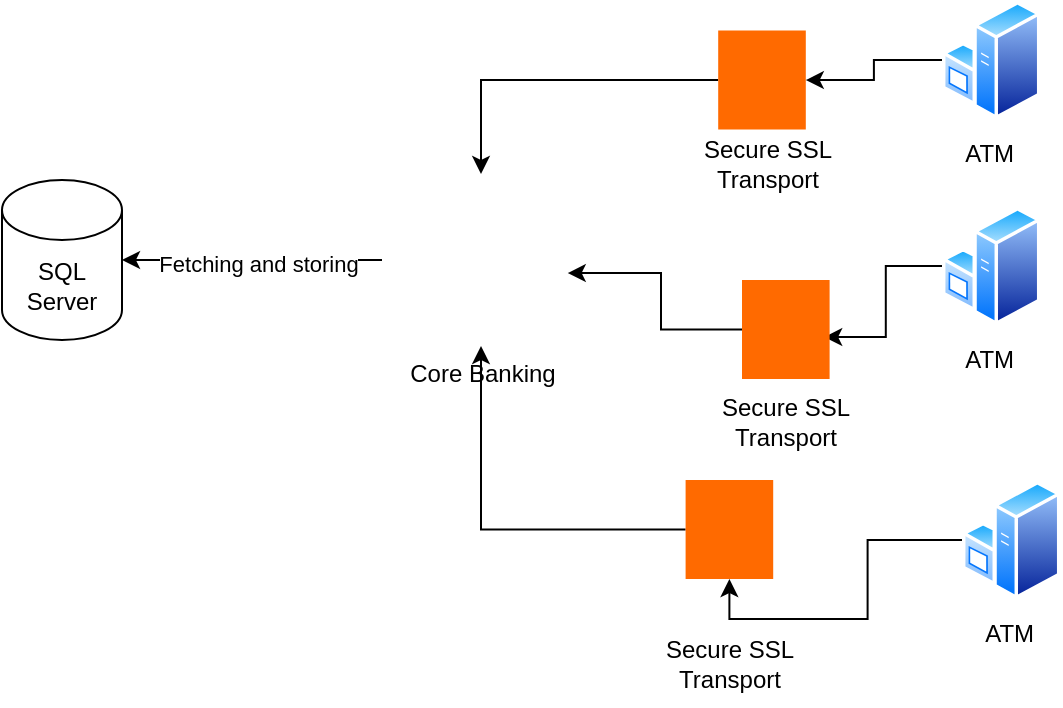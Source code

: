 <mxfile version="26.0.16">
  <diagram name="Page-1" id="i-J0e6kvua2x3EGi91we">
    <mxGraphModel dx="1035" dy="626" grid="1" gridSize="10" guides="1" tooltips="1" connect="1" arrows="1" fold="1" page="1" pageScale="1" pageWidth="850" pageHeight="1100" math="0" shadow="0">
      <root>
        <mxCell id="0" />
        <mxCell id="1" parent="0" />
        <mxCell id="mR1Wt0wzZf2wzcf8F-H--1" value="SQL Server" style="shape=cylinder3;whiteSpace=wrap;html=1;boundedLbl=1;backgroundOutline=1;size=15;" vertex="1" parent="1">
          <mxGeometry x="150" y="200" width="60" height="80" as="geometry" />
        </mxCell>
        <mxCell id="mR1Wt0wzZf2wzcf8F-H--4" style="edgeStyle=orthogonalEdgeStyle;rounded=0;orthogonalLoop=1;jettySize=auto;html=1;" edge="1" parent="1" source="mR1Wt0wzZf2wzcf8F-H--3" target="mR1Wt0wzZf2wzcf8F-H--1">
          <mxGeometry relative="1" as="geometry" />
        </mxCell>
        <mxCell id="mR1Wt0wzZf2wzcf8F-H--5" value="Fetching and storing" style="edgeLabel;html=1;align=center;verticalAlign=middle;resizable=0;points=[];" vertex="1" connectable="0" parent="mR1Wt0wzZf2wzcf8F-H--4">
          <mxGeometry x="-0.048" y="2" relative="1" as="geometry">
            <mxPoint as="offset" />
          </mxGeometry>
        </mxCell>
        <mxCell id="mR1Wt0wzZf2wzcf8F-H--3" value="Core Banking" style="shape=mxgraph.signs.travel.bank;html=1;pointerEvents=1;fillColor=#FFFFFF;strokeColor=none;verticalLabelPosition=bottom;verticalAlign=top;align=center;" vertex="1" parent="1">
          <mxGeometry x="340" y="197" width="99" height="86" as="geometry" />
        </mxCell>
        <mxCell id="mR1Wt0wzZf2wzcf8F-H--9" style="edgeStyle=orthogonalEdgeStyle;rounded=0;orthogonalLoop=1;jettySize=auto;html=1;" edge="1" parent="1" source="mR1Wt0wzZf2wzcf8F-H--17" target="mR1Wt0wzZf2wzcf8F-H--3">
          <mxGeometry relative="1" as="geometry" />
        </mxCell>
        <mxCell id="mR1Wt0wzZf2wzcf8F-H--6" value="ATM&amp;nbsp;" style="image;aspect=fixed;perimeter=ellipsePerimeter;html=1;align=center;shadow=0;dashed=0;spacingTop=3;image=img/lib/active_directory/windows_server.svg;" vertex="1" parent="1">
          <mxGeometry x="620" y="110" width="49.2" height="60" as="geometry" />
        </mxCell>
        <mxCell id="mR1Wt0wzZf2wzcf8F-H--7" value="ATM&amp;nbsp;" style="image;aspect=fixed;perimeter=ellipsePerimeter;html=1;align=center;shadow=0;dashed=0;spacingTop=3;image=img/lib/active_directory/windows_server.svg;" vertex="1" parent="1">
          <mxGeometry x="620" y="213" width="49.2" height="60" as="geometry" />
        </mxCell>
        <mxCell id="mR1Wt0wzZf2wzcf8F-H--8" value="ATM&amp;nbsp;" style="image;aspect=fixed;perimeter=ellipsePerimeter;html=1;align=center;shadow=0;dashed=0;spacingTop=3;image=img/lib/active_directory/windows_server.svg;" vertex="1" parent="1">
          <mxGeometry x="630" y="350" width="49.2" height="60" as="geometry" />
        </mxCell>
        <mxCell id="mR1Wt0wzZf2wzcf8F-H--10" style="edgeStyle=orthogonalEdgeStyle;rounded=0;orthogonalLoop=1;jettySize=auto;html=1;entryX=0.938;entryY=0.576;entryDx=0;entryDy=0;entryPerimeter=0;" edge="1" parent="1" source="mR1Wt0wzZf2wzcf8F-H--15" target="mR1Wt0wzZf2wzcf8F-H--3">
          <mxGeometry relative="1" as="geometry" />
        </mxCell>
        <mxCell id="mR1Wt0wzZf2wzcf8F-H--11" style="edgeStyle=orthogonalEdgeStyle;rounded=0;orthogonalLoop=1;jettySize=auto;html=1;entryX=0.5;entryY=1;entryDx=0;entryDy=0;entryPerimeter=0;" edge="1" parent="1" source="mR1Wt0wzZf2wzcf8F-H--12" target="mR1Wt0wzZf2wzcf8F-H--3">
          <mxGeometry relative="1" as="geometry" />
        </mxCell>
        <mxCell id="mR1Wt0wzZf2wzcf8F-H--13" value="" style="edgeStyle=orthogonalEdgeStyle;rounded=0;orthogonalLoop=1;jettySize=auto;html=1;entryX=0.5;entryY=1;entryDx=0;entryDy=0;entryPerimeter=0;" edge="1" parent="1" source="mR1Wt0wzZf2wzcf8F-H--8" target="mR1Wt0wzZf2wzcf8F-H--12">
          <mxGeometry relative="1" as="geometry">
            <mxPoint x="620" y="340" as="sourcePoint" />
            <mxPoint x="430" y="286" as="targetPoint" />
          </mxGeometry>
        </mxCell>
        <mxCell id="mR1Wt0wzZf2wzcf8F-H--12" value="" style="points=[];aspect=fixed;html=1;align=center;shadow=0;dashed=0;fillColor=#FF6A00;strokeColor=none;shape=mxgraph.alibaba_cloud.cas_ssl_central_authentication_service;" vertex="1" parent="1">
          <mxGeometry x="491.8" y="350" width="43.8" height="49.5" as="geometry" />
        </mxCell>
        <mxCell id="mR1Wt0wzZf2wzcf8F-H--14" value="" style="edgeStyle=orthogonalEdgeStyle;rounded=0;orthogonalLoop=1;jettySize=auto;html=1;entryX=0.938;entryY=0.576;entryDx=0;entryDy=0;entryPerimeter=0;" edge="1" parent="1" source="mR1Wt0wzZf2wzcf8F-H--7" target="mR1Wt0wzZf2wzcf8F-H--15">
          <mxGeometry relative="1" as="geometry">
            <mxPoint x="620" y="243" as="sourcePoint" />
            <mxPoint x="473" y="250" as="targetPoint" />
          </mxGeometry>
        </mxCell>
        <mxCell id="mR1Wt0wzZf2wzcf8F-H--15" value="" style="points=[];aspect=fixed;html=1;align=center;shadow=0;dashed=0;fillColor=#FF6A00;strokeColor=none;shape=mxgraph.alibaba_cloud.cas_ssl_central_authentication_service;" vertex="1" parent="1">
          <mxGeometry x="520" y="250" width="43.8" height="49.5" as="geometry" />
        </mxCell>
        <mxCell id="mR1Wt0wzZf2wzcf8F-H--16" value="" style="edgeStyle=orthogonalEdgeStyle;rounded=0;orthogonalLoop=1;jettySize=auto;html=1;" edge="1" parent="1" source="mR1Wt0wzZf2wzcf8F-H--6" target="mR1Wt0wzZf2wzcf8F-H--17">
          <mxGeometry relative="1" as="geometry">
            <mxPoint x="620" y="140" as="sourcePoint" />
            <mxPoint x="430" y="200" as="targetPoint" />
          </mxGeometry>
        </mxCell>
        <mxCell id="mR1Wt0wzZf2wzcf8F-H--17" value="" style="points=[];aspect=fixed;html=1;align=center;shadow=0;dashed=0;fillColor=#FF6A00;strokeColor=none;shape=mxgraph.alibaba_cloud.cas_ssl_central_authentication_service;" vertex="1" parent="1">
          <mxGeometry x="508.1" y="125.25" width="43.8" height="49.5" as="geometry" />
        </mxCell>
        <mxCell id="mR1Wt0wzZf2wzcf8F-H--18" value="Secure SSL Transport" style="text;html=1;align=center;verticalAlign=middle;whiteSpace=wrap;rounded=0;" vertex="1" parent="1">
          <mxGeometry x="491.8" y="170" width="82" height="43" as="geometry" />
        </mxCell>
        <mxCell id="mR1Wt0wzZf2wzcf8F-H--19" value="Secure SSL Transport" style="text;html=1;align=center;verticalAlign=middle;whiteSpace=wrap;rounded=0;" vertex="1" parent="1">
          <mxGeometry x="500.9" y="299.5" width="82" height="43" as="geometry" />
        </mxCell>
        <mxCell id="mR1Wt0wzZf2wzcf8F-H--20" value="Secure SSL Transport" style="text;html=1;align=center;verticalAlign=middle;whiteSpace=wrap;rounded=0;" vertex="1" parent="1">
          <mxGeometry x="472.7" y="420" width="82" height="43" as="geometry" />
        </mxCell>
      </root>
    </mxGraphModel>
  </diagram>
</mxfile>
